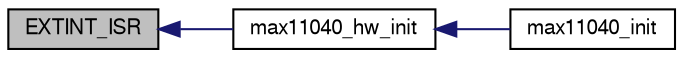 digraph "EXTINT_ISR"
{
  edge [fontname="FreeSans",fontsize="10",labelfontname="FreeSans",labelfontsize="10"];
  node [fontname="FreeSans",fontsize="10",shape=record];
  rankdir="LR";
  Node1 [label="EXTINT_ISR",height=0.2,width=0.4,color="black", fillcolor="grey75", style="filled", fontcolor="black"];
  Node1 -> Node2 [dir="back",color="midnightblue",fontsize="10",style="solid",fontname="FreeSans"];
  Node2 [label="max11040_hw_init",height=0.2,width=0.4,color="black", fillcolor="white", style="filled",URL="$max11040__hw_8h.html#a4dbe9d4c32590147b4ef21ef12da135a"];
  Node2 -> Node3 [dir="back",color="midnightblue",fontsize="10",style="solid",fontname="FreeSans"];
  Node3 [label="max11040_init",height=0.2,width=0.4,color="black", fillcolor="white", style="filled",URL="$max11040_8h.html#af487ad16014706304f80627dd3f056fb"];
}
